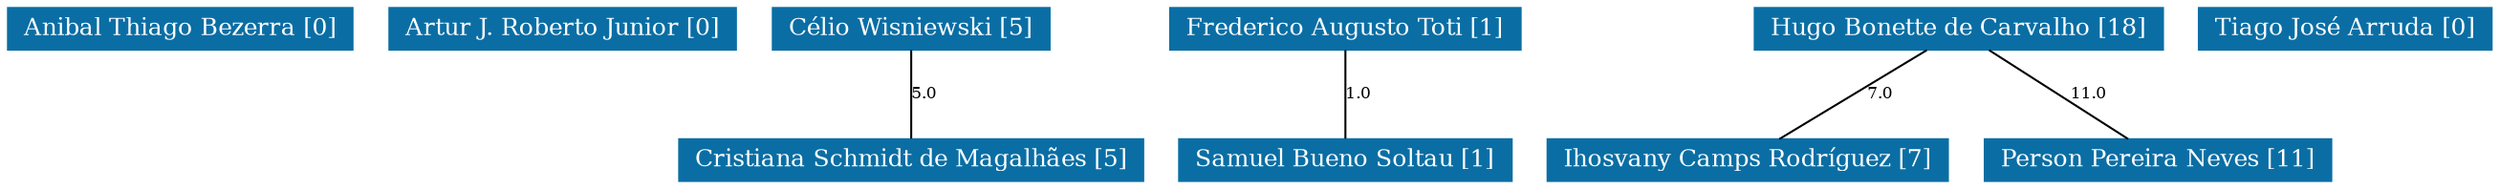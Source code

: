 strict graph grafo2 {
	graph [bb="0,0,1040.5,87",
		id=grafo2,
		overlap=False
	];
	node [fontsize=12,
		label="\N",
		shape=rectangle,
		style=filled
	];
	0	 [URL="membro-8478305453281130.html",
		color="#0A6EA4",
		fontcolor="#FFFFFF",
		height=0.29167,
		label="Anibal Thiago Bezerra [0]",
		pos="71.5,76.5",
		width=1.9861];
	1	 [URL="membro-6122155083160820.html",
		color="#0A6EA4",
		fontcolor="#FFFFFF",
		height=0.29167,
		label="Artur J. Roberto Junior [0]",
		pos="232.5,76.5",
		width=1.9861];
	2	 [URL="membro-4055079165002493.html",
		color="#0A6EA4",
		fontcolor="#FFFFFF",
		height=0.29167,
		label="Célio Wisniewski [5]",
		pos="380.5,76.5",
		width=1.6111];
	3	 [URL="membro-1140012060761818.html",
		color="#0A6EA4",
		fontcolor="#FFFFFF",
		height=0.29167,
		label="Cristiana Schmidt de Magalhães [5]",
		pos="380.5,10.5",
		width=2.5833];
	2 -- 3	 [fontsize=8,
		label=5.0,
		lp="385.5,43.5",
		pos="380.5,65.896 380.5,53.653 380.5,33.622 380.5,21.297"];
	4	 [URL="membro-5154949759339458.html",
		color="#0A6EA4",
		fontcolor="#FFFFFF",
		height=0.29167,
		label="Frederico Augusto Toti [1]",
		pos="560.5,76.5",
		width=1.9861];
	8	 [URL="membro-4318353199461089.html",
		color="#0A6EA4",
		fontcolor="#FFFFFF",
		height=0.29167,
		label="Samuel Bueno Soltau [1]",
		pos="560.5,10.5",
		width=1.9028];
	4 -- 8	 [fontsize=8,
		label=1.0,
		lp="565.5,43.5",
		pos="560.5,65.896 560.5,53.653 560.5,33.622 560.5,21.297"];
	5	 [URL="membro-1642083834158700.html",
		color="#0A6EA4",
		fontcolor="#FFFFFF",
		height=0.29167,
		label="Hugo Bonette de Carvalho [18]",
		pos="816.5,76.5",
		width=2.3194];
	6	 [URL="membro-3732563704810366.html",
		color="#0A6EA4",
		fontcolor="#FFFFFF",
		height=0.29167,
		label="Ihosvany Camps Rodríguez [7]",
		pos="729.5,10.5",
		width=2.2778];
	5 -- 6	 [fontsize=8,
		label=7.0,
		lp="783.5,43.5",
		pos="802.52,65.896 786.29,53.58 759.66,33.383 743.44,21.078"];
	7	 [URL="membro-2380268778692743.html",
		color="#0A6EA4",
		fontcolor="#FFFFFF",
		height=0.29167,
		label="Person Pereira Neves [11]",
		pos="899.5,10.5",
		width=1.9306];
	5 -- 7	 [fontsize=8,
		label=11.0,
		lp="870,43.5",
		pos="829.84,65.896 845.32,53.58 870.72,33.383 886.2,21.078"];
	9	 [URL="membro-2604391010090933.html",
		color="#0A6EA4",
		fontcolor="#FFFFFF",
		height=0.29167,
		label="Tiago José Arruda [0]",
		pos="979.5,76.5",
		width=1.6944];
}
